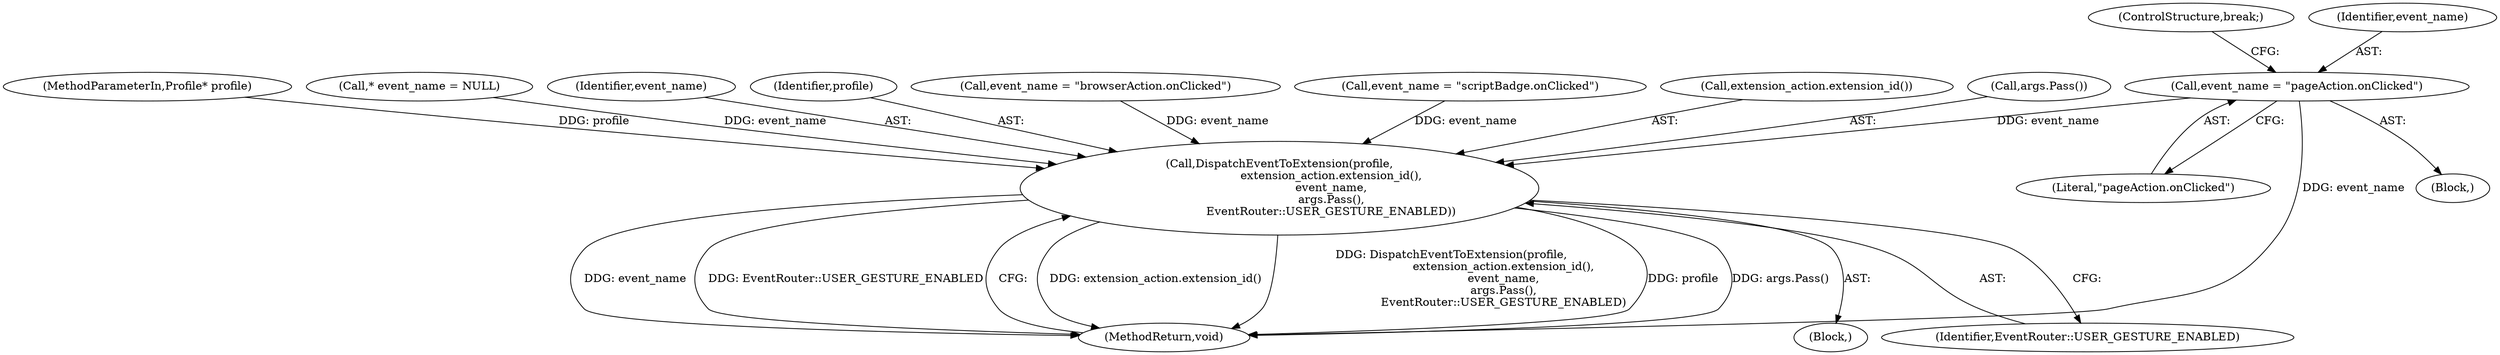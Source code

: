 digraph "0_Chrome_f7ae1f7a918f1973dca241a7a23169906eaf4fe3_3@pointer" {
"1000118" [label="(Call,event_name = \"pageAction.onClicked\")"];
"1000140" [label="(Call,DispatchEventToExtension(profile,\n                             extension_action.extension_id(),\n                             event_name,\n                             args.Pass(),\n                             EventRouter::USER_GESTURE_ENABLED))"];
"1000113" [label="(Call,event_name = \"browserAction.onClicked\")"];
"1000123" [label="(Call,event_name = \"scriptBadge.onClicked\")"];
"1000111" [label="(Block,)"];
"1000140" [label="(Call,DispatchEventToExtension(profile,\n                             extension_action.extension_id(),\n                             event_name,\n                             args.Pass(),\n                             EventRouter::USER_GESTURE_ENABLED))"];
"1000120" [label="(Literal,\"pageAction.onClicked\")"];
"1000142" [label="(Call,extension_action.extension_id())"];
"1000144" [label="(Call,args.Pass())"];
"1000101" [label="(MethodParameterIn,Profile* profile)"];
"1000106" [label="(Call,* event_name = NULL)"];
"1000121" [label="(ControlStructure,break;)"];
"1000146" [label="(MethodReturn,void)"];
"1000143" [label="(Identifier,event_name)"];
"1000141" [label="(Identifier,profile)"];
"1000119" [label="(Identifier,event_name)"];
"1000131" [label="(Block,)"];
"1000118" [label="(Call,event_name = \"pageAction.onClicked\")"];
"1000145" [label="(Identifier,EventRouter::USER_GESTURE_ENABLED)"];
"1000118" -> "1000111"  [label="AST: "];
"1000118" -> "1000120"  [label="CFG: "];
"1000119" -> "1000118"  [label="AST: "];
"1000120" -> "1000118"  [label="AST: "];
"1000121" -> "1000118"  [label="CFG: "];
"1000118" -> "1000146"  [label="DDG: event_name"];
"1000118" -> "1000140"  [label="DDG: event_name"];
"1000140" -> "1000131"  [label="AST: "];
"1000140" -> "1000145"  [label="CFG: "];
"1000141" -> "1000140"  [label="AST: "];
"1000142" -> "1000140"  [label="AST: "];
"1000143" -> "1000140"  [label="AST: "];
"1000144" -> "1000140"  [label="AST: "];
"1000145" -> "1000140"  [label="AST: "];
"1000146" -> "1000140"  [label="CFG: "];
"1000140" -> "1000146"  [label="DDG: extension_action.extension_id()"];
"1000140" -> "1000146"  [label="DDG: DispatchEventToExtension(profile,\n                             extension_action.extension_id(),\n                             event_name,\n                             args.Pass(),\n                             EventRouter::USER_GESTURE_ENABLED)"];
"1000140" -> "1000146"  [label="DDG: profile"];
"1000140" -> "1000146"  [label="DDG: args.Pass()"];
"1000140" -> "1000146"  [label="DDG: event_name"];
"1000140" -> "1000146"  [label="DDG: EventRouter::USER_GESTURE_ENABLED"];
"1000101" -> "1000140"  [label="DDG: profile"];
"1000106" -> "1000140"  [label="DDG: event_name"];
"1000113" -> "1000140"  [label="DDG: event_name"];
"1000123" -> "1000140"  [label="DDG: event_name"];
}
